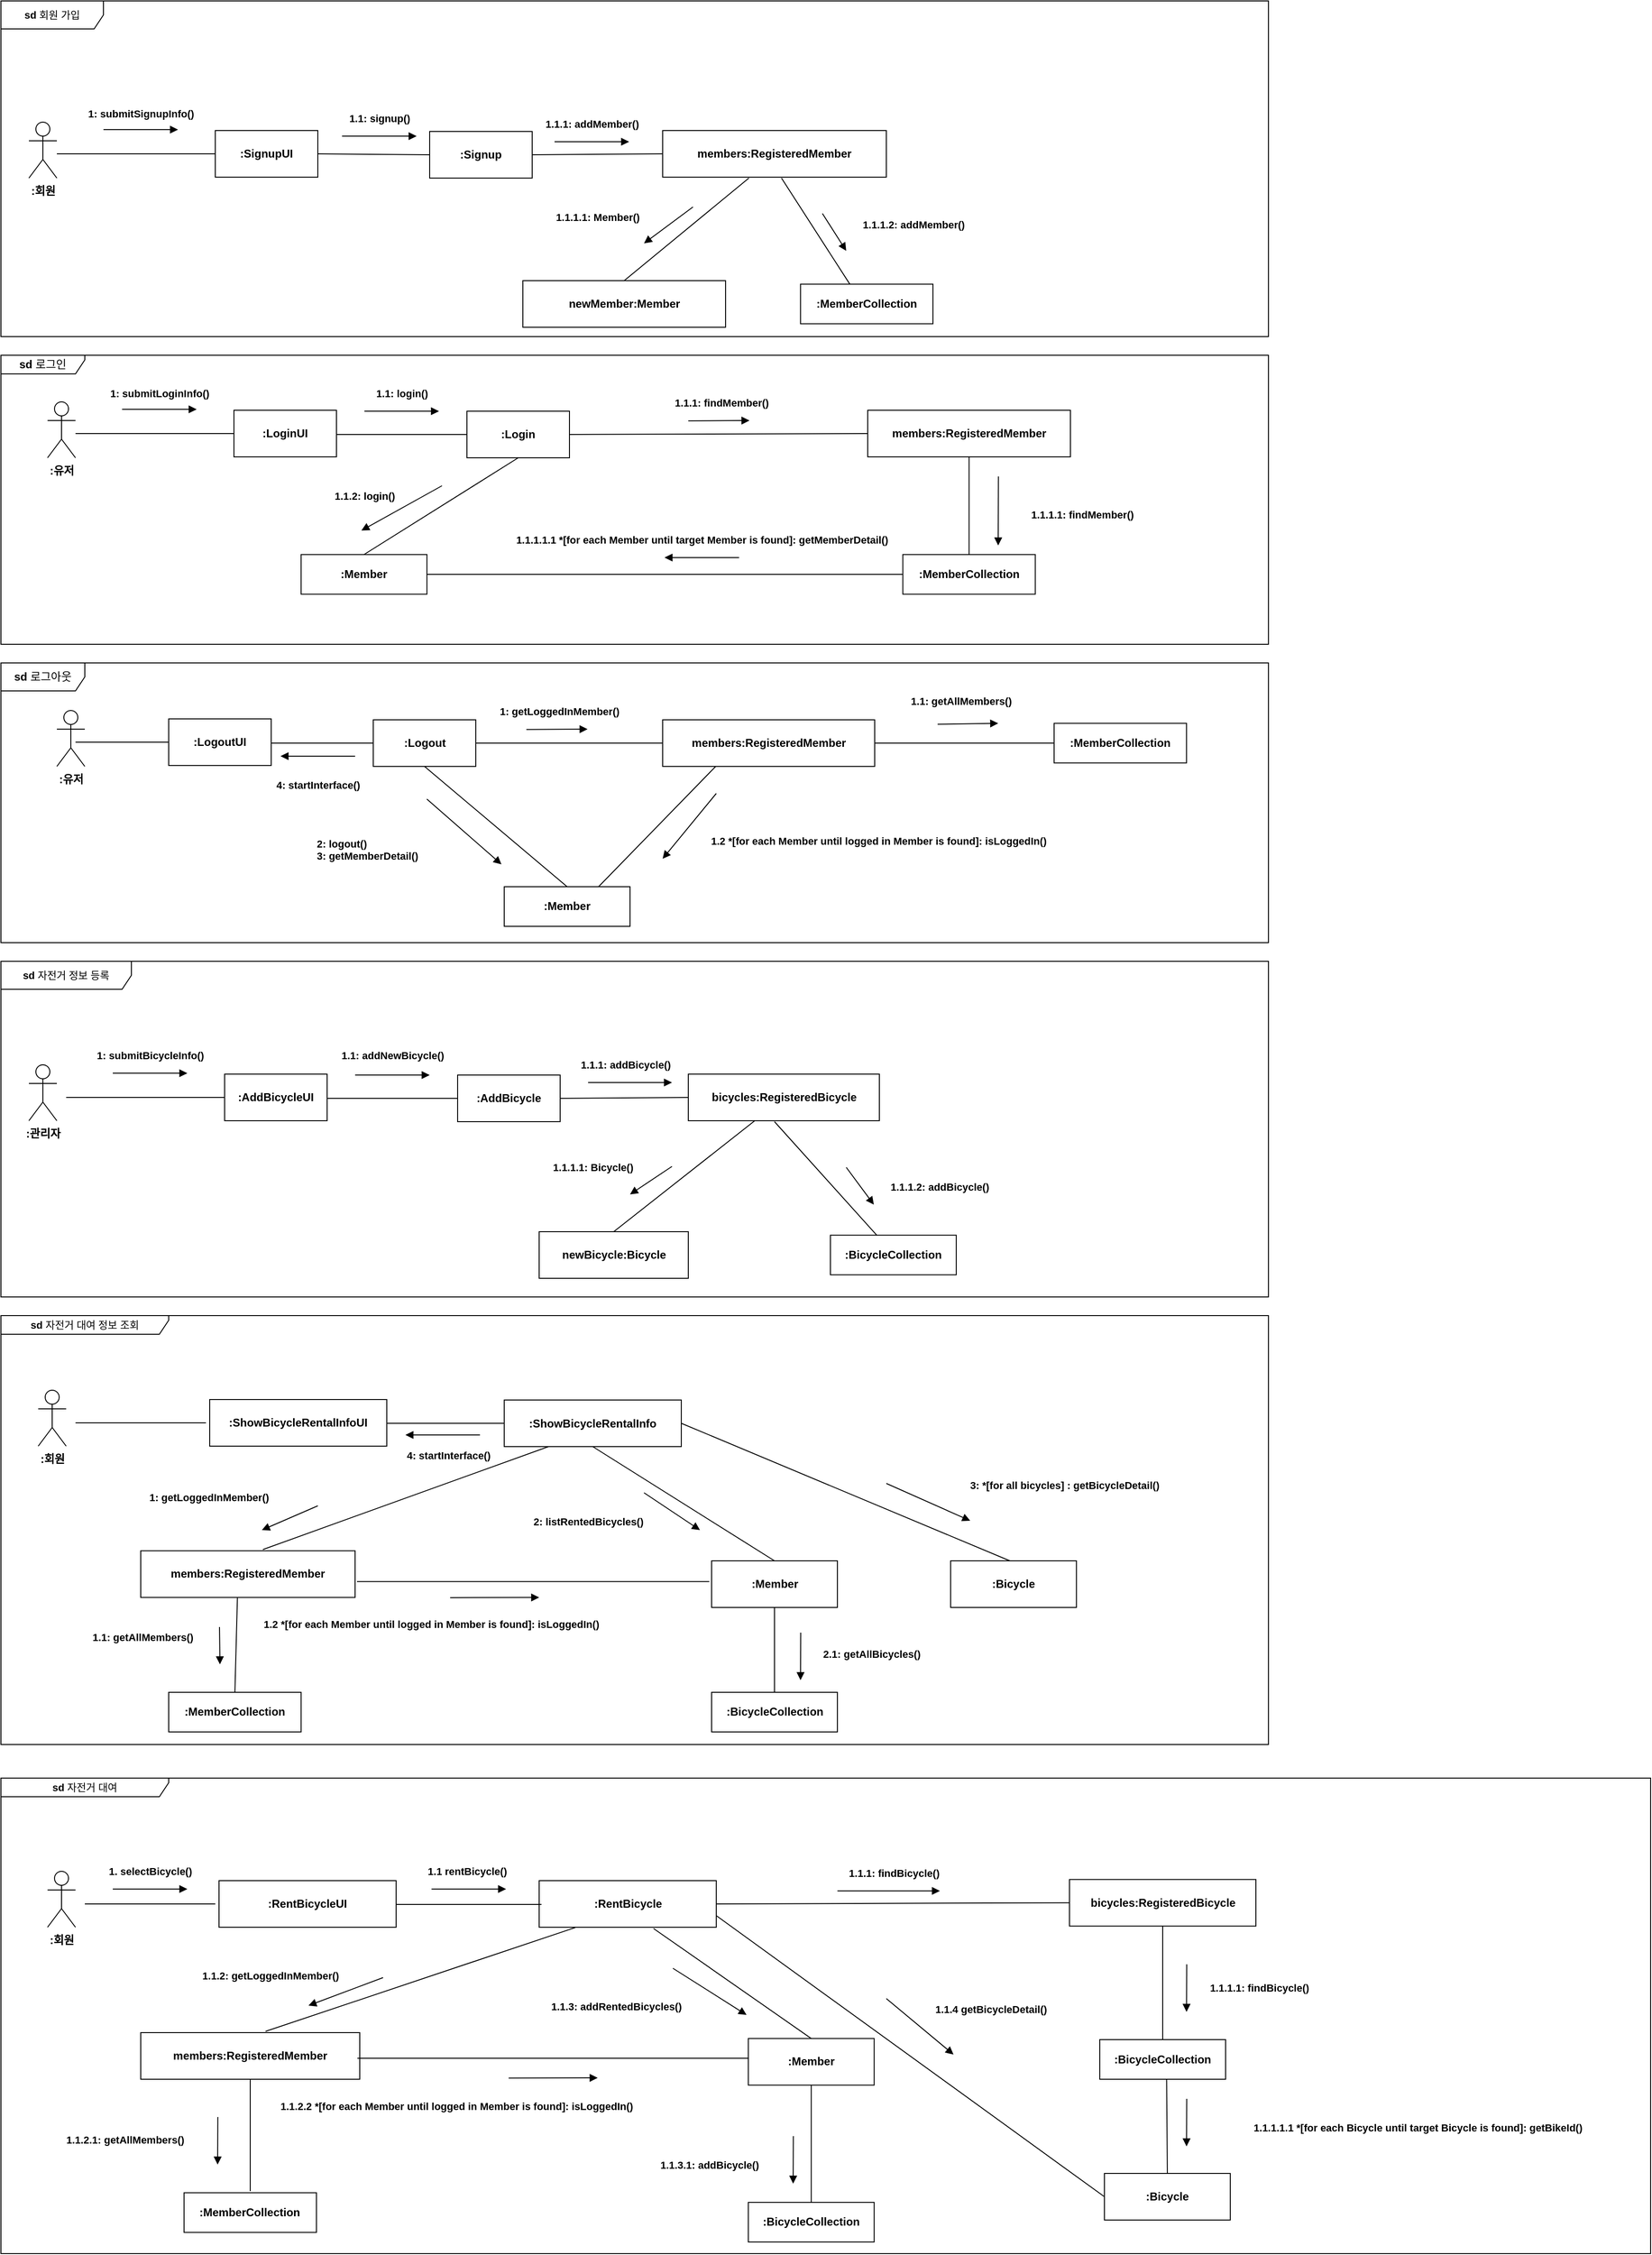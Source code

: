 <mxfile version="27.0.8">
  <diagram name="페이지-1" id="acbt0nLhAi-fUhKICGcB">
    <mxGraphModel dx="1685" dy="775" grid="1" gridSize="10" guides="1" tooltips="1" connect="1" arrows="1" fold="1" page="1" pageScale="1" pageWidth="827" pageHeight="1169" math="0" shadow="0">
      <root>
        <mxCell id="0" />
        <mxCell id="1" parent="0" />
        <mxCell id="moP1IjQAJDg3BQziUJU6-2" value="&lt;font style=&quot;font-size: 11px;&quot;&gt;&lt;b&gt;sd &lt;/b&gt;&lt;font style=&quot;&quot;&gt;회원 가입&lt;/font&gt;&lt;/font&gt;" style="shape=umlFrame;whiteSpace=wrap;html=1;pointerEvents=0;width=110;height=30;" parent="1" vertex="1">
          <mxGeometry x="10" y="30" width="1360" height="360" as="geometry" />
        </mxCell>
        <mxCell id="moP1IjQAJDg3BQziUJU6-4" value="&lt;b&gt;:Signup&lt;/b&gt;" style="html=1;whiteSpace=wrap;" parent="1" vertex="1">
          <mxGeometry x="470" y="170" width="110" height="50" as="geometry" />
        </mxCell>
        <mxCell id="moP1IjQAJDg3BQziUJU6-5" value="&lt;b&gt;:SignupUI&lt;/b&gt;" style="html=1;whiteSpace=wrap;" parent="1" vertex="1">
          <mxGeometry x="240" y="169" width="110" height="50" as="geometry" />
        </mxCell>
        <mxCell id="moP1IjQAJDg3BQziUJU6-6" value="&lt;b&gt;:회원&lt;/b&gt;" style="shape=umlActor;verticalLabelPosition=bottom;verticalAlign=top;html=1;" parent="1" vertex="1">
          <mxGeometry x="40" y="160" width="30" height="60" as="geometry" />
        </mxCell>
        <mxCell id="moP1IjQAJDg3BQziUJU6-9" value="" style="line;strokeWidth=1;fillColor=none;align=left;verticalAlign=middle;spacingTop=-1;spacingLeft=3;spacingRight=3;rotatable=0;labelPosition=right;points=[];portConstraint=eastwest;strokeColor=inherit;" parent="1" vertex="1">
          <mxGeometry x="70" y="190" width="170" height="8" as="geometry" />
        </mxCell>
        <mxCell id="moP1IjQAJDg3BQziUJU6-14" value="&lt;b&gt;1: submitSignupInfo()&lt;/b&gt;" style="html=1;verticalAlign=bottom;endArrow=block;curved=0;rounded=0;" parent="1" edge="1">
          <mxGeometry y="8" width="80" relative="1" as="geometry">
            <mxPoint x="120" y="168" as="sourcePoint" />
            <mxPoint x="200" y="168" as="targetPoint" />
            <mxPoint as="offset" />
          </mxGeometry>
        </mxCell>
        <mxCell id="moP1IjQAJDg3BQziUJU6-16" value="&lt;b&gt;1.1: signup()&lt;/b&gt;" style="html=1;verticalAlign=bottom;endArrow=block;curved=0;rounded=0;" parent="1" edge="1">
          <mxGeometry y="10" width="80" relative="1" as="geometry">
            <mxPoint x="376" y="175" as="sourcePoint" />
            <mxPoint x="456" y="175" as="targetPoint" />
            <mxPoint as="offset" />
          </mxGeometry>
        </mxCell>
        <mxCell id="moP1IjQAJDg3BQziUJU6-27" value="" style="endArrow=none;html=1;rounded=0;exitX=0;exitY=0.5;exitDx=0;exitDy=0;entryX=1;entryY=0.5;entryDx=0;entryDy=0;" parent="1" source="kKvPtTwiiA1jm8snr2tL-1" target="moP1IjQAJDg3BQziUJU6-4" edge="1">
          <mxGeometry width="50" height="50" relative="1" as="geometry">
            <mxPoint x="544.5" y="309" as="sourcePoint" />
            <mxPoint x="544.5" y="219" as="targetPoint" />
          </mxGeometry>
        </mxCell>
        <mxCell id="nvlYyYwGG8XTySucCO5U-1" value="&lt;b&gt;sd&lt;/b&gt; 로그인" style="shape=umlFrame;whiteSpace=wrap;html=1;pointerEvents=0;width=90;height=20;" parent="1" vertex="1">
          <mxGeometry x="10" y="410" width="1360" height="310" as="geometry" />
        </mxCell>
        <mxCell id="nvlYyYwGG8XTySucCO5U-2" value="&lt;b&gt;:Login&lt;/b&gt;" style="html=1;whiteSpace=wrap;" parent="1" vertex="1">
          <mxGeometry x="510" y="470" width="110" height="50" as="geometry" />
        </mxCell>
        <mxCell id="nvlYyYwGG8XTySucCO5U-3" value="&lt;b&gt;:LoginUI&lt;/b&gt;" style="html=1;whiteSpace=wrap;" parent="1" vertex="1">
          <mxGeometry x="260" y="469" width="110" height="50" as="geometry" />
        </mxCell>
        <mxCell id="nvlYyYwGG8XTySucCO5U-4" value="&lt;b&gt;:유저&lt;/b&gt;" style="shape=umlActor;verticalLabelPosition=bottom;verticalAlign=top;html=1;" parent="1" vertex="1">
          <mxGeometry x="60" y="460" width="30" height="60" as="geometry" />
        </mxCell>
        <mxCell id="nvlYyYwGG8XTySucCO5U-5" value="" style="line;strokeWidth=1;fillColor=none;align=left;verticalAlign=middle;spacingTop=-1;spacingLeft=3;spacingRight=3;rotatable=0;labelPosition=right;points=[];portConstraint=eastwest;strokeColor=inherit;" parent="1" vertex="1">
          <mxGeometry x="90" y="490" width="170" height="8" as="geometry" />
        </mxCell>
        <mxCell id="nvlYyYwGG8XTySucCO5U-6" value="" style="line;strokeWidth=1;fillColor=none;align=left;verticalAlign=middle;spacingTop=-1;spacingLeft=3;spacingRight=3;rotatable=0;labelPosition=right;points=[];portConstraint=eastwest;strokeColor=inherit;" parent="1" vertex="1">
          <mxGeometry x="370" y="491" width="140" height="8" as="geometry" />
        </mxCell>
        <mxCell id="nvlYyYwGG8XTySucCO5U-8" value="&lt;b&gt;1: submitLoginInfo()&lt;/b&gt;" style="html=1;verticalAlign=bottom;endArrow=block;curved=0;rounded=0;" parent="1" edge="1">
          <mxGeometry y="8" width="80" relative="1" as="geometry">
            <mxPoint x="140" y="468" as="sourcePoint" />
            <mxPoint x="220" y="468" as="targetPoint" />
            <mxPoint as="offset" />
          </mxGeometry>
        </mxCell>
        <mxCell id="nvlYyYwGG8XTySucCO5U-9" value="&lt;b&gt;1.1: login()&lt;/b&gt;" style="html=1;verticalAlign=bottom;endArrow=block;curved=0;rounded=0;" parent="1" edge="1">
          <mxGeometry y="10" width="80" relative="1" as="geometry">
            <mxPoint x="400" y="470" as="sourcePoint" />
            <mxPoint x="480" y="470" as="targetPoint" />
            <mxPoint as="offset" />
          </mxGeometry>
        </mxCell>
        <mxCell id="nvlYyYwGG8XTySucCO5U-17" value="&lt;b&gt;:Logout&lt;/b&gt;" style="html=1;whiteSpace=wrap;" parent="1" vertex="1">
          <mxGeometry x="409.5" y="801" width="110" height="50" as="geometry" />
        </mxCell>
        <mxCell id="nvlYyYwGG8XTySucCO5U-18" value="&lt;b&gt;:LogoutUI&lt;/b&gt;" style="html=1;whiteSpace=wrap;" parent="1" vertex="1">
          <mxGeometry x="190" y="800" width="110" height="50" as="geometry" />
        </mxCell>
        <mxCell id="nvlYyYwGG8XTySucCO5U-19" value="&lt;b&gt;:유저&lt;/b&gt;" style="shape=umlActor;verticalLabelPosition=bottom;verticalAlign=top;html=1;" parent="1" vertex="1">
          <mxGeometry x="70" y="791" width="30" height="60" as="geometry" />
        </mxCell>
        <mxCell id="nvlYyYwGG8XTySucCO5U-20" value="" style="line;strokeWidth=1;fillColor=none;align=left;verticalAlign=middle;spacingTop=-1;spacingLeft=3;spacingRight=3;rotatable=0;labelPosition=right;points=[];portConstraint=eastwest;strokeColor=inherit;" parent="1" vertex="1">
          <mxGeometry x="90" y="821" width="100" height="8" as="geometry" />
        </mxCell>
        <mxCell id="nvlYyYwGG8XTySucCO5U-21" value="" style="line;strokeWidth=1;fillColor=none;align=left;verticalAlign=middle;spacingTop=-1;spacingLeft=3;spacingRight=3;rotatable=0;labelPosition=right;points=[];portConstraint=eastwest;strokeColor=inherit;" parent="1" vertex="1">
          <mxGeometry x="300" y="822" width="110" height="8" as="geometry" />
        </mxCell>
        <mxCell id="nvlYyYwGG8XTySucCO5U-25" value="&lt;b&gt;sd &lt;/b&gt;로그아웃" style="shape=umlFrame;whiteSpace=wrap;html=1;pointerEvents=0;width=90;height=30;" parent="1" vertex="1">
          <mxGeometry x="10" y="740" width="1360" height="300" as="geometry" />
        </mxCell>
        <mxCell id="nvlYyYwGG8XTySucCO5U-26" value="&lt;font style=&quot;font-size: 11px;&quot;&gt;&lt;b&gt;sd &lt;/b&gt;&lt;font style=&quot;&quot;&gt;자전거 정보 등록&lt;/font&gt;&lt;/font&gt;" style="shape=umlFrame;whiteSpace=wrap;html=1;pointerEvents=0;width=140;height=30;" parent="1" vertex="1">
          <mxGeometry x="10" y="1060" width="1360" height="360" as="geometry" />
        </mxCell>
        <mxCell id="nvlYyYwGG8XTySucCO5U-27" value="&lt;b&gt;:AddBicycle&lt;/b&gt;" style="html=1;whiteSpace=wrap;" parent="1" vertex="1">
          <mxGeometry x="500" y="1182" width="110" height="50" as="geometry" />
        </mxCell>
        <mxCell id="nvlYyYwGG8XTySucCO5U-28" value="&lt;b&gt;:AddBicycleUI&lt;/b&gt;" style="html=1;whiteSpace=wrap;" parent="1" vertex="1">
          <mxGeometry x="250" y="1181" width="110" height="50" as="geometry" />
        </mxCell>
        <mxCell id="nvlYyYwGG8XTySucCO5U-29" value="" style="line;strokeWidth=1;fillColor=none;align=left;verticalAlign=middle;spacingTop=-1;spacingLeft=3;spacingRight=3;rotatable=0;labelPosition=right;points=[];portConstraint=eastwest;strokeColor=inherit;" parent="1" vertex="1">
          <mxGeometry x="80" y="1202" width="170" height="8" as="geometry" />
        </mxCell>
        <mxCell id="nvlYyYwGG8XTySucCO5U-30" value="" style="line;strokeWidth=1;fillColor=none;align=left;verticalAlign=middle;spacingTop=-1;spacingLeft=3;spacingRight=3;rotatable=0;labelPosition=right;points=[];portConstraint=eastwest;strokeColor=inherit;" parent="1" vertex="1">
          <mxGeometry x="360" y="1203" width="140" height="8" as="geometry" />
        </mxCell>
        <mxCell id="nvlYyYwGG8XTySucCO5U-32" value="&lt;b&gt;1: submitBicycleInfo()&lt;/b&gt;" style="html=1;verticalAlign=bottom;endArrow=block;curved=0;rounded=0;" parent="1" edge="1">
          <mxGeometry y="10" width="80" relative="1" as="geometry">
            <mxPoint x="130" y="1180" as="sourcePoint" />
            <mxPoint x="210" y="1180" as="targetPoint" />
            <mxPoint as="offset" />
          </mxGeometry>
        </mxCell>
        <mxCell id="nvlYyYwGG8XTySucCO5U-33" value="&lt;b&gt;1.1: addNewBicycle()&lt;/b&gt;" style="html=1;verticalAlign=bottom;endArrow=block;curved=0;rounded=0;" parent="1" edge="1">
          <mxGeometry y="12" width="80" relative="1" as="geometry">
            <mxPoint x="390" y="1182" as="sourcePoint" />
            <mxPoint x="470" y="1182" as="targetPoint" />
            <mxPoint as="offset" />
          </mxGeometry>
        </mxCell>
        <mxCell id="nvlYyYwGG8XTySucCO5U-34" value="" style="endArrow=none;html=1;rounded=0;exitX=0.5;exitY=0;exitDx=0;exitDy=0;entryX=0.354;entryY=0.98;entryDx=0;entryDy=0;entryPerimeter=0;" parent="1" source="nvlYyYwGG8XTySucCO5U-37" target="kKvPtTwiiA1jm8snr2tL-13" edge="1">
          <mxGeometry width="50" height="50" relative="1" as="geometry">
            <mxPoint x="530.0" y="1481.8" as="sourcePoint" />
            <mxPoint x="480" y="1375" as="targetPoint" />
          </mxGeometry>
        </mxCell>
        <mxCell id="nvlYyYwGG8XTySucCO5U-35" value="&lt;b&gt;1.1.1.1: Bicycle()&lt;/b&gt;" style="html=1;verticalAlign=bottom;endArrow=block;curved=0;rounded=0;" parent="1" edge="1">
          <mxGeometry x="1" y="-45" width="80" relative="1" as="geometry">
            <mxPoint x="730" y="1280" as="sourcePoint" />
            <mxPoint x="685" y="1310" as="targetPoint" />
            <mxPoint x="-15" y="17" as="offset" />
          </mxGeometry>
        </mxCell>
        <mxCell id="nvlYyYwGG8XTySucCO5U-36" value="&lt;b&gt;:관리자&lt;/b&gt;" style="shape=umlActor;verticalLabelPosition=bottom;verticalAlign=top;html=1;" parent="1" vertex="1">
          <mxGeometry x="40" y="1171" width="30" height="60" as="geometry" />
        </mxCell>
        <mxCell id="nvlYyYwGG8XTySucCO5U-37" value="&lt;b&gt;newBicycle:Bicycle&lt;/b&gt;" style="html=1;whiteSpace=wrap;" parent="1" vertex="1">
          <mxGeometry x="587.5" y="1350" width="160" height="50" as="geometry" />
        </mxCell>
        <mxCell id="nvlYyYwGG8XTySucCO5U-38" value="&lt;font style=&quot;font-size: 11px;&quot;&gt;&lt;b&gt;sd &lt;/b&gt;&lt;font style=&quot;&quot;&gt;자전거 대여 정보 조회&lt;/font&gt;&lt;/font&gt;" style="shape=umlFrame;whiteSpace=wrap;html=1;pointerEvents=0;width=180;height=20;" parent="1" vertex="1">
          <mxGeometry x="10" y="1440" width="1360" height="460" as="geometry" />
        </mxCell>
        <mxCell id="nvlYyYwGG8XTySucCO5U-39" value="&lt;b&gt;:ShowBicycleRentalInfo&lt;/b&gt;" style="html=1;whiteSpace=wrap;" parent="1" vertex="1">
          <mxGeometry x="550" y="1530.5" width="190" height="50" as="geometry" />
        </mxCell>
        <mxCell id="nvlYyYwGG8XTySucCO5U-40" value="&lt;b&gt;:ShowBicycleRentalInfoUI&lt;/b&gt;" style="html=1;whiteSpace=wrap;" parent="1" vertex="1">
          <mxGeometry x="234" y="1530" width="190" height="50" as="geometry" />
        </mxCell>
        <mxCell id="nvlYyYwGG8XTySucCO5U-41" value="" style="line;strokeWidth=1;fillColor=none;align=left;verticalAlign=middle;spacingTop=-1;spacingLeft=3;spacingRight=3;rotatable=0;labelPosition=right;points=[];portConstraint=eastwest;strokeColor=inherit;" parent="1" vertex="1">
          <mxGeometry x="90" y="1551" width="140" height="8" as="geometry" />
        </mxCell>
        <mxCell id="nvlYyYwGG8XTySucCO5U-42" value="" style="line;strokeWidth=1;fillColor=none;align=left;verticalAlign=middle;spacingTop=-1;spacingLeft=3;spacingRight=3;rotatable=0;labelPosition=right;points=[];portConstraint=eastwest;strokeColor=inherit;" parent="1" vertex="1">
          <mxGeometry x="424" y="1551.5" width="126" height="8" as="geometry" />
        </mxCell>
        <mxCell id="nvlYyYwGG8XTySucCO5U-43" value="&lt;b&gt;4: startInterface()&lt;/b&gt;" style="html=1;verticalAlign=bottom;endArrow=block;curved=0;rounded=0;" parent="1" edge="1">
          <mxGeometry x="-0.15" y="31" width="80" relative="1" as="geometry">
            <mxPoint x="524" y="1568" as="sourcePoint" />
            <mxPoint x="444" y="1568" as="targetPoint" />
            <mxPoint as="offset" />
          </mxGeometry>
        </mxCell>
        <mxCell id="nvlYyYwGG8XTySucCO5U-46" value="" style="endArrow=none;html=1;rounded=0;exitX=0.5;exitY=0;exitDx=0;exitDy=0;entryX=1;entryY=0.5;entryDx=0;entryDy=0;" parent="1" target="nvlYyYwGG8XTySucCO5U-39" edge="1">
          <mxGeometry width="50" height="50" relative="1" as="geometry">
            <mxPoint x="1096.12" y="1704.5" as="sourcePoint" />
            <mxPoint x="861.44" y="1580" as="targetPoint" />
          </mxGeometry>
        </mxCell>
        <mxCell id="nvlYyYwGG8XTySucCO5U-47" value="&lt;b&gt;3: *[for all bicycles] : getBicycleDetail()&lt;/b&gt;" style="html=1;verticalAlign=bottom;endArrow=block;curved=0;rounded=0;" parent="1" edge="1">
          <mxGeometry x="1" y="113" width="80" relative="1" as="geometry">
            <mxPoint x="960" y="1620" as="sourcePoint" />
            <mxPoint x="1050" y="1660" as="targetPoint" />
            <mxPoint x="55" y="74" as="offset" />
          </mxGeometry>
        </mxCell>
        <mxCell id="nvlYyYwGG8XTySucCO5U-48" value="&lt;b&gt;:회원&lt;/b&gt;" style="shape=umlActor;verticalLabelPosition=bottom;verticalAlign=top;html=1;" parent="1" vertex="1">
          <mxGeometry x="50" y="1520" width="30" height="60" as="geometry" />
        </mxCell>
        <mxCell id="nvlYyYwGG8XTySucCO5U-49" value="&lt;b&gt;:Bicycle&lt;/b&gt;" style="html=1;whiteSpace=wrap;" parent="1" vertex="1">
          <mxGeometry x="1028.96" y="1703" width="135" height="50" as="geometry" />
        </mxCell>
        <mxCell id="4MyRHnNNQHZquPPOq6WB-30" value="&lt;font style=&quot;font-size: 11px;&quot;&gt;&lt;b&gt;sd &lt;/b&gt;&lt;font style=&quot;&quot;&gt;자전거 대여&lt;/font&gt;&lt;/font&gt;" style="shape=umlFrame;whiteSpace=wrap;html=1;pointerEvents=0;width=180;height=20;" parent="1" vertex="1">
          <mxGeometry x="10" y="1936" width="1770" height="510" as="geometry" />
        </mxCell>
        <mxCell id="4MyRHnNNQHZquPPOq6WB-31" value="&lt;b&gt;:RentBicycle&lt;/b&gt;" style="html=1;whiteSpace=wrap;" parent="1" vertex="1">
          <mxGeometry x="587.5" y="2046" width="190" height="50" as="geometry" />
        </mxCell>
        <mxCell id="4MyRHnNNQHZquPPOq6WB-32" value="&lt;b&gt;:RentBicycleUI&lt;/b&gt;" style="html=1;whiteSpace=wrap;" parent="1" vertex="1">
          <mxGeometry x="244" y="2046" width="190" height="50" as="geometry" />
        </mxCell>
        <mxCell id="4MyRHnNNQHZquPPOq6WB-33" value="" style="line;strokeWidth=1;fillColor=none;align=left;verticalAlign=middle;spacingTop=-1;spacingLeft=3;spacingRight=3;rotatable=0;labelPosition=right;points=[];portConstraint=eastwest;strokeColor=inherit;" parent="1" vertex="1">
          <mxGeometry x="100" y="2067" width="140" height="8" as="geometry" />
        </mxCell>
        <mxCell id="4MyRHnNNQHZquPPOq6WB-34" value="" style="line;strokeWidth=1;fillColor=none;align=left;verticalAlign=middle;spacingTop=-1;spacingLeft=3;spacingRight=3;rotatable=0;labelPosition=right;points=[];portConstraint=eastwest;strokeColor=inherit;" parent="1" vertex="1">
          <mxGeometry x="434" y="2067.5" width="156" height="8" as="geometry" />
        </mxCell>
        <mxCell id="4MyRHnNNQHZquPPOq6WB-36" value="" style="endArrow=none;html=1;rounded=0;exitX=0.5;exitY=0;exitDx=0;exitDy=0;entryX=0.646;entryY=1.027;entryDx=0;entryDy=0;entryPerimeter=0;" parent="1" source="4MyRHnNNQHZquPPOq6WB-39" target="4MyRHnNNQHZquPPOq6WB-31" edge="1">
          <mxGeometry width="50" height="50" relative="1" as="geometry">
            <mxPoint x="744.07" y="2219.3" as="sourcePoint" />
            <mxPoint x="490" y="2096" as="targetPoint" />
          </mxGeometry>
        </mxCell>
        <mxCell id="4MyRHnNNQHZquPPOq6WB-38" value="&lt;b&gt;:회원&lt;/b&gt;" style="shape=umlActor;verticalLabelPosition=bottom;verticalAlign=top;html=1;" parent="1" vertex="1">
          <mxGeometry x="60" y="2036" width="30" height="60" as="geometry" />
        </mxCell>
        <mxCell id="4MyRHnNNQHZquPPOq6WB-39" value="&lt;b&gt;:Member&lt;/b&gt;" style="html=1;whiteSpace=wrap;" parent="1" vertex="1">
          <mxGeometry x="811.91" y="2215.3" width="135" height="50" as="geometry" />
        </mxCell>
        <mxCell id="4MyRHnNNQHZquPPOq6WB-41" value="&lt;b&gt;1. selectBicycle()&lt;/b&gt;" style="html=1;verticalAlign=bottom;endArrow=block;curved=0;rounded=0;" parent="1" edge="1">
          <mxGeometry y="10" width="80" relative="1" as="geometry">
            <mxPoint x="130" y="2055" as="sourcePoint" />
            <mxPoint x="210" y="2055" as="targetPoint" />
            <mxPoint as="offset" />
          </mxGeometry>
        </mxCell>
        <mxCell id="4MyRHnNNQHZquPPOq6WB-42" value="&lt;b&gt;1.1 rentBicycle()&lt;/b&gt;" style="html=1;verticalAlign=bottom;endArrow=block;curved=0;rounded=0;" parent="1" edge="1">
          <mxGeometry x="-0.05" y="10" width="80" relative="1" as="geometry">
            <mxPoint x="472" y="2055" as="sourcePoint" />
            <mxPoint x="552" y="2055" as="targetPoint" />
            <mxPoint as="offset" />
          </mxGeometry>
        </mxCell>
        <mxCell id="4MyRHnNNQHZquPPOq6WB-43" value="&lt;b&gt;1.1.3: addRentedBicycles()&lt;/b&gt;" style="html=1;verticalAlign=bottom;endArrow=block;curved=0;rounded=0;" parent="1" edge="1">
          <mxGeometry x="-1" y="-79" width="80" relative="1" as="geometry">
            <mxPoint x="731" y="2140" as="sourcePoint" />
            <mxPoint x="810" y="2190" as="targetPoint" />
            <mxPoint x="-19" y="-17" as="offset" />
          </mxGeometry>
        </mxCell>
        <mxCell id="KVHF5Dy5_9hEab3SbXI--2" value="&lt;b&gt;:Member&lt;/b&gt;" style="html=1;whiteSpace=wrap;" parent="1" vertex="1">
          <mxGeometry x="772.5" y="1703" width="135" height="50" as="geometry" />
        </mxCell>
        <mxCell id="KVHF5Dy5_9hEab3SbXI--3" value="" style="endArrow=none;html=1;rounded=0;exitX=0.5;exitY=0;exitDx=0;exitDy=0;entryX=0.5;entryY=1;entryDx=0;entryDy=0;" parent="1" source="KVHF5Dy5_9hEab3SbXI--2" target="nvlYyYwGG8XTySucCO5U-39" edge="1">
          <mxGeometry width="50" height="50" relative="1" as="geometry">
            <mxPoint x="890" y="1703" as="sourcePoint" />
            <mxPoint x="890" y="1604" as="targetPoint" />
          </mxGeometry>
        </mxCell>
        <mxCell id="KVHF5Dy5_9hEab3SbXI--4" value="&lt;b&gt;2: listRentedBicycles()&lt;/b&gt;" style="html=1;verticalAlign=bottom;endArrow=block;curved=0;rounded=0;" parent="1" edge="1">
          <mxGeometry x="-1" y="-72" width="80" relative="1" as="geometry">
            <mxPoint x="700" y="1630" as="sourcePoint" />
            <mxPoint x="760" y="1670" as="targetPoint" />
            <mxPoint x="-20" y="-20" as="offset" />
          </mxGeometry>
        </mxCell>
        <mxCell id="KVHF5Dy5_9hEab3SbXI--6" value="&lt;b&gt;members:RegisteredMember&lt;/b&gt;" style="html=1;whiteSpace=wrap;" parent="1" vertex="1">
          <mxGeometry x="160.0" y="2209" width="235" height="50" as="geometry" />
        </mxCell>
        <mxCell id="KVHF5Dy5_9hEab3SbXI--7" value="" style="endArrow=none;html=1;rounded=0;exitX=0.57;exitY=-0.027;exitDx=0;exitDy=0;exitPerimeter=0;entryX=0.204;entryY=1.006;entryDx=0;entryDy=0;entryPerimeter=0;" parent="1" source="KVHF5Dy5_9hEab3SbXI--6" target="4MyRHnNNQHZquPPOq6WB-31" edge="1">
          <mxGeometry width="50" height="50" relative="1" as="geometry">
            <mxPoint x="507.5" y="2209" as="sourcePoint" />
            <mxPoint x="378.28" y="2109.85" as="targetPoint" />
          </mxGeometry>
        </mxCell>
        <mxCell id="KVHF5Dy5_9hEab3SbXI--8" value="&lt;b&gt;1.1.2: getLoggedInMember()&lt;/b&gt;" style="html=1;verticalAlign=bottom;endArrow=block;curved=0;rounded=0;" parent="1" edge="1">
          <mxGeometry x="1" y="-48" width="80" relative="1" as="geometry">
            <mxPoint x="420" y="2150" as="sourcePoint" />
            <mxPoint x="340" y="2180" as="targetPoint" />
            <mxPoint x="-24" y="22" as="offset" />
          </mxGeometry>
        </mxCell>
        <mxCell id="CLofnSKexCBnrSgRC7de-2" value="&lt;b&gt;4: startInterface()&lt;/b&gt;" style="html=1;verticalAlign=bottom;endArrow=block;curved=0;rounded=0;" parent="1" edge="1">
          <mxGeometry y="40" width="80" relative="1" as="geometry">
            <mxPoint x="390" y="840" as="sourcePoint" />
            <mxPoint x="310" y="840" as="targetPoint" />
            <mxPoint as="offset" />
          </mxGeometry>
        </mxCell>
        <mxCell id="CLofnSKexCBnrSgRC7de-3" value="" style="endArrow=none;html=1;rounded=0;exitX=0.5;exitY=0;exitDx=0;exitDy=0;entryX=0.5;entryY=1;entryDx=0;entryDy=0;" parent="1" source="CLofnSKexCBnrSgRC7de-5" target="nvlYyYwGG8XTySucCO5U-2" edge="1">
          <mxGeometry width="50" height="50" relative="1" as="geometry">
            <mxPoint x="369.29" y="600" as="sourcePoint" />
            <mxPoint x="525" y="530" as="targetPoint" />
          </mxGeometry>
        </mxCell>
        <mxCell id="CLofnSKexCBnrSgRC7de-4" value="&lt;b&gt;1.1.2: login()&lt;/b&gt;" style="html=1;verticalAlign=bottom;endArrow=block;curved=0;rounded=0;" parent="1" edge="1">
          <mxGeometry x="0.668" y="-23" width="80" relative="1" as="geometry">
            <mxPoint x="483.21" y="550" as="sourcePoint" />
            <mxPoint x="396.79" y="598" as="targetPoint" />
            <mxPoint as="offset" />
          </mxGeometry>
        </mxCell>
        <mxCell id="CLofnSKexCBnrSgRC7de-5" value="&lt;b&gt;:Member&lt;/b&gt;" style="html=1;whiteSpace=wrap;" parent="1" vertex="1">
          <mxGeometry x="332.08" y="623.75" width="135" height="42.5" as="geometry" />
        </mxCell>
        <mxCell id="kKvPtTwiiA1jm8snr2tL-1" value="&lt;b&gt;members:RegisteredMember&lt;/b&gt;" style="html=1;whiteSpace=wrap;" parent="1" vertex="1">
          <mxGeometry x="720" y="169" width="240" height="50" as="geometry" />
        </mxCell>
        <mxCell id="kKvPtTwiiA1jm8snr2tL-6" value="" style="endArrow=none;html=1;rounded=0;exitX=0;exitY=0.5;exitDx=0;exitDy=0;entryX=1;entryY=0.5;entryDx=0;entryDy=0;" parent="1" source="kKvPtTwiiA1jm8snr2tL-7" target="nvlYyYwGG8XTySucCO5U-2" edge="1">
          <mxGeometry width="50" height="50" relative="1" as="geometry">
            <mxPoint x="552.5" y="610" as="sourcePoint" />
            <mxPoint x="552.5" y="520" as="targetPoint" />
          </mxGeometry>
        </mxCell>
        <mxCell id="kKvPtTwiiA1jm8snr2tL-7" value="&lt;b&gt;members:RegisteredMember&lt;/b&gt;" style="html=1;whiteSpace=wrap;" parent="1" vertex="1">
          <mxGeometry x="940" y="469" width="217.5" height="50" as="geometry" />
        </mxCell>
        <mxCell id="kKvPtTwiiA1jm8snr2tL-8" value="&lt;b&gt;1.1.1: findMember()&lt;/b&gt;" style="html=1;verticalAlign=bottom;endArrow=block;curved=0;rounded=0;" parent="1" edge="1">
          <mxGeometry x="0.088" y="10" width="80" relative="1" as="geometry">
            <mxPoint x="747.5" y="480.4" as="sourcePoint" />
            <mxPoint x="813.15" y="480" as="targetPoint" />
            <mxPoint as="offset" />
          </mxGeometry>
        </mxCell>
        <mxCell id="kKvPtTwiiA1jm8snr2tL-9" value="" style="endArrow=none;html=1;rounded=0;exitX=0;exitY=0.5;exitDx=0;exitDy=0;entryX=1;entryY=0.5;entryDx=0;entryDy=0;" parent="1" source="kKvPtTwiiA1jm8snr2tL-10" target="nvlYyYwGG8XTySucCO5U-17" edge="1">
          <mxGeometry width="50" height="50" relative="1" as="geometry">
            <mxPoint x="552.5" y="941" as="sourcePoint" />
            <mxPoint x="552.5" y="851" as="targetPoint" />
          </mxGeometry>
        </mxCell>
        <mxCell id="kKvPtTwiiA1jm8snr2tL-10" value="&lt;b&gt;members:RegisteredMember&lt;/b&gt;" style="html=1;whiteSpace=wrap;" parent="1" vertex="1">
          <mxGeometry x="720" y="801" width="227.5" height="50" as="geometry" />
        </mxCell>
        <mxCell id="kKvPtTwiiA1jm8snr2tL-12" value="" style="endArrow=none;html=1;rounded=0;exitX=0;exitY=0.5;exitDx=0;exitDy=0;entryX=1;entryY=0.5;entryDx=0;entryDy=0;" parent="1" source="kKvPtTwiiA1jm8snr2tL-13" target="nvlYyYwGG8XTySucCO5U-27" edge="1">
          <mxGeometry width="50" height="50" relative="1" as="geometry">
            <mxPoint x="490" y="1330" as="sourcePoint" />
            <mxPoint x="490" y="1240" as="targetPoint" />
          </mxGeometry>
        </mxCell>
        <mxCell id="kKvPtTwiiA1jm8snr2tL-13" value="&lt;b&gt;bicycles:RegisteredBicycle&lt;/b&gt;" style="html=1;whiteSpace=wrap;" parent="1" vertex="1">
          <mxGeometry x="747.5" y="1181" width="205" height="50" as="geometry" />
        </mxCell>
        <mxCell id="kKvPtTwiiA1jm8snr2tL-14" value="&lt;b&gt;1.1.1: addBicycle()&lt;/b&gt;" style="html=1;verticalAlign=bottom;endArrow=block;curved=0;rounded=0;" parent="1" edge="1">
          <mxGeometry x="-0.111" y="10" width="80" relative="1" as="geometry">
            <mxPoint x="640" y="1190" as="sourcePoint" />
            <mxPoint x="730" y="1190" as="targetPoint" />
            <mxPoint as="offset" />
          </mxGeometry>
        </mxCell>
        <mxCell id="kKvPtTwiiA1jm8snr2tL-15" value="&lt;b&gt;bicycles:RegisteredBicycle&lt;/b&gt;" style="html=1;whiteSpace=wrap;" parent="1" vertex="1">
          <mxGeometry x="1156.5" y="2044.75" width="200" height="50" as="geometry" />
        </mxCell>
        <mxCell id="kKvPtTwiiA1jm8snr2tL-16" value="" style="endArrow=none;html=1;rounded=0;exitX=0;exitY=0.5;exitDx=0;exitDy=0;entryX=1;entryY=0.5;entryDx=0;entryDy=0;" parent="1" source="kKvPtTwiiA1jm8snr2tL-15" target="4MyRHnNNQHZquPPOq6WB-31" edge="1">
          <mxGeometry width="50" height="50" relative="1" as="geometry">
            <mxPoint x="1500.75" y="2052.75" as="sourcePoint" />
            <mxPoint x="894" y="2071" as="targetPoint" />
          </mxGeometry>
        </mxCell>
        <mxCell id="kKvPtTwiiA1jm8snr2tL-17" value="&lt;b&gt;1.1.1: findBicycle()&lt;/b&gt;" style="html=1;verticalAlign=bottom;endArrow=block;curved=0;rounded=0;" parent="1" edge="1">
          <mxGeometry x="0.091" y="10" width="80" relative="1" as="geometry">
            <mxPoint x="907.5" y="2057" as="sourcePoint" />
            <mxPoint x="1017.5" y="2057" as="targetPoint" />
            <mxPoint as="offset" />
          </mxGeometry>
        </mxCell>
        <mxCell id="kKvPtTwiiA1jm8snr2tL-18" value="&lt;b&gt;members:RegisteredMember&lt;/b&gt;" style="html=1;whiteSpace=wrap;" parent="1" vertex="1">
          <mxGeometry x="160" y="1692.25" width="230" height="50" as="geometry" />
        </mxCell>
        <mxCell id="kKvPtTwiiA1jm8snr2tL-19" value="" style="endArrow=none;html=1;rounded=0;exitX=0.57;exitY=-0.027;exitDx=0;exitDy=0;exitPerimeter=0;entryX=0.25;entryY=1;entryDx=0;entryDy=0;" parent="1" source="kKvPtTwiiA1jm8snr2tL-18" target="nvlYyYwGG8XTySucCO5U-39" edge="1">
          <mxGeometry width="50" height="50" relative="1" as="geometry">
            <mxPoint x="600" y="1703.5" as="sourcePoint" />
            <mxPoint x="600" y="1604.5" as="targetPoint" />
          </mxGeometry>
        </mxCell>
        <mxCell id="kKvPtTwiiA1jm8snr2tL-20" value="&lt;b&gt;1: getLoggedInMember()&lt;/b&gt;" style="html=1;verticalAlign=bottom;endArrow=block;curved=0;rounded=0;" parent="1" edge="1">
          <mxGeometry x="1" y="-68" width="80" relative="1" as="geometry">
            <mxPoint x="350" y="1644" as="sourcePoint" />
            <mxPoint x="290" y="1670" as="targetPoint" />
            <mxPoint x="-30" y="36" as="offset" />
          </mxGeometry>
        </mxCell>
        <mxCell id="gBwXuVbzLufZy-i5T6mZ-4" value="&lt;b&gt;1.1.1: addMember()&lt;/b&gt;" style="html=1;verticalAlign=bottom;endArrow=block;curved=0;rounded=0;" parent="1" edge="1">
          <mxGeometry y="10" width="80" relative="1" as="geometry">
            <mxPoint x="604" y="181" as="sourcePoint" />
            <mxPoint x="684" y="181" as="targetPoint" />
            <mxPoint as="offset" />
          </mxGeometry>
        </mxCell>
        <mxCell id="gBwXuVbzLufZy-i5T6mZ-5" value="" style="endArrow=none;html=1;rounded=0;exitX=0;exitY=0.5;exitDx=0;exitDy=0;entryX=1;entryY=0.5;entryDx=0;entryDy=0;" parent="1" source="moP1IjQAJDg3BQziUJU6-4" target="moP1IjQAJDg3BQziUJU6-5" edge="1">
          <mxGeometry width="50" height="50" relative="1" as="geometry">
            <mxPoint x="470" y="193.5" as="sourcePoint" />
            <mxPoint x="350" y="194.5" as="targetPoint" />
          </mxGeometry>
        </mxCell>
        <mxCell id="gBwXuVbzLufZy-i5T6mZ-7" value="" style="endArrow=none;html=1;rounded=0;exitX=0.5;exitY=0;exitDx=0;exitDy=0;" parent="1" source="gBwXuVbzLufZy-i5T6mZ-8" edge="1">
          <mxGeometry width="50" height="50" relative="1" as="geometry">
            <mxPoint x="812.5" y="310" as="sourcePoint" />
            <mxPoint x="812.5" y="220" as="targetPoint" />
          </mxGeometry>
        </mxCell>
        <mxCell id="gBwXuVbzLufZy-i5T6mZ-8" value="&lt;b&gt;newMember:Member&lt;/b&gt;" style="html=1;whiteSpace=wrap;" parent="1" vertex="1">
          <mxGeometry x="570" y="330" width="217.5" height="50" as="geometry" />
        </mxCell>
        <mxCell id="gBwXuVbzLufZy-i5T6mZ-9" value="&lt;b&gt;1.1.1.1:&amp;nbsp;&lt;/b&gt;&lt;b&gt;Member()&lt;/b&gt;" style="html=1;verticalAlign=bottom;endArrow=block;curved=0;rounded=0;" parent="1" edge="1">
          <mxGeometry x="1" y="-54" width="80" relative="1" as="geometry">
            <mxPoint x="752.5" y="251" as="sourcePoint" />
            <mxPoint x="700" y="290" as="targetPoint" />
            <mxPoint x="-18" y="24" as="offset" />
          </mxGeometry>
        </mxCell>
        <mxCell id="gBwXuVbzLufZy-i5T6mZ-10" value="" style="endArrow=none;html=1;rounded=0;exitX=0.381;exitY=0.046;exitDx=0;exitDy=0;exitPerimeter=0;" parent="1" source="gBwXuVbzLufZy-i5T6mZ-12" edge="1">
          <mxGeometry width="50" height="50" relative="1" as="geometry">
            <mxPoint x="847.5" y="290" as="sourcePoint" />
            <mxPoint x="847.5" y="220" as="targetPoint" />
          </mxGeometry>
        </mxCell>
        <mxCell id="gBwXuVbzLufZy-i5T6mZ-11" value="&lt;b&gt;1.1.1.2: addMember()&lt;/b&gt;" style="html=1;verticalAlign=bottom;endArrow=block;curved=0;rounded=0;" parent="1" edge="1">
          <mxGeometry x="1" y="75" width="80" relative="1" as="geometry">
            <mxPoint x="891.42" y="258" as="sourcePoint" />
            <mxPoint x="916.92" y="298" as="targetPoint" />
            <mxPoint x="9" y="21" as="offset" />
          </mxGeometry>
        </mxCell>
        <mxCell id="gBwXuVbzLufZy-i5T6mZ-12" value="&lt;b&gt;:MemberCollection&lt;/b&gt;" style="html=1;whiteSpace=wrap;" parent="1" vertex="1">
          <mxGeometry x="867.92" y="333.75" width="142.08" height="42.5" as="geometry" />
        </mxCell>
        <mxCell id="gBwXuVbzLufZy-i5T6mZ-13" value="" style="endArrow=none;html=1;rounded=0;exitX=0.5;exitY=0;exitDx=0;exitDy=0;entryX=0.5;entryY=1;entryDx=0;entryDy=0;" parent="1" source="gBwXuVbzLufZy-i5T6mZ-15" target="kKvPtTwiiA1jm8snr2tL-7" edge="1">
          <mxGeometry width="50" height="50" relative="1" as="geometry">
            <mxPoint x="872.5" y="629" as="sourcePoint" />
            <mxPoint x="1006.5" y="519" as="targetPoint" />
          </mxGeometry>
        </mxCell>
        <mxCell id="gBwXuVbzLufZy-i5T6mZ-15" value="&lt;b&gt;:MemberCollection&lt;/b&gt;" style="html=1;whiteSpace=wrap;" parent="1" vertex="1">
          <mxGeometry x="977.71" y="623.75" width="142.08" height="42.5" as="geometry" />
        </mxCell>
        <mxCell id="gBwXuVbzLufZy-i5T6mZ-16" value="&lt;b&gt;1.1.1.1: find&lt;/b&gt;&lt;b&gt;Member()&lt;/b&gt;" style="html=1;verticalAlign=bottom;endArrow=block;curved=0;rounded=0;" parent="1" edge="1">
          <mxGeometry x="0.343" y="90" width="80" relative="1" as="geometry">
            <mxPoint x="1080.25" y="540" as="sourcePoint" />
            <mxPoint x="1080" y="614" as="targetPoint" />
            <mxPoint as="offset" />
          </mxGeometry>
        </mxCell>
        <mxCell id="gBwXuVbzLufZy-i5T6mZ-17" value="&lt;b&gt;1: getLoggedInMember()&lt;/b&gt;" style="html=1;verticalAlign=bottom;endArrow=block;curved=0;rounded=0;" parent="1" edge="1">
          <mxGeometry x="0.088" y="10" width="80" relative="1" as="geometry">
            <mxPoint x="573.77" y="811.4" as="sourcePoint" />
            <mxPoint x="639.42" y="811" as="targetPoint" />
            <mxPoint as="offset" />
          </mxGeometry>
        </mxCell>
        <mxCell id="gBwXuVbzLufZy-i5T6mZ-21" value="" style="endArrow=none;html=1;rounded=0;exitX=0;exitY=0.5;exitDx=0;exitDy=0;entryX=1;entryY=0.5;entryDx=0;entryDy=0;" parent="1" source="gBwXuVbzLufZy-i5T6mZ-22" target="kKvPtTwiiA1jm8snr2tL-10" edge="1">
          <mxGeometry width="50" height="50" relative="1" as="geometry">
            <mxPoint x="702.79" y="959" as="sourcePoint" />
            <mxPoint x="870" y="850" as="targetPoint" />
          </mxGeometry>
        </mxCell>
        <mxCell id="gBwXuVbzLufZy-i5T6mZ-22" value="&lt;b&gt;:MemberCollection&lt;/b&gt;" style="html=1;whiteSpace=wrap;" parent="1" vertex="1">
          <mxGeometry x="1140" y="804.75" width="142.08" height="42.5" as="geometry" />
        </mxCell>
        <mxCell id="gBwXuVbzLufZy-i5T6mZ-23" value="&lt;b&gt;1.1: getAll&lt;/b&gt;&lt;b&gt;Members()&lt;/b&gt;" style="html=1;verticalAlign=bottom;endArrow=block;curved=0;rounded=0;" parent="1" edge="1">
          <mxGeometry x="-0.224" y="15" width="80" relative="1" as="geometry">
            <mxPoint x="1015" y="805.75" as="sourcePoint" />
            <mxPoint x="1080" y="804.75" as="targetPoint" />
            <mxPoint as="offset" />
          </mxGeometry>
        </mxCell>
        <mxCell id="FN6uFi2FY-VIn-DNgAR3-1" value="" style="endArrow=none;html=1;rounded=0;exitX=0.381;exitY=0.046;exitDx=0;exitDy=0;exitPerimeter=0;" parent="1" source="FN6uFi2FY-VIn-DNgAR3-3" edge="1">
          <mxGeometry width="50" height="50" relative="1" as="geometry">
            <mxPoint x="840" y="1302" as="sourcePoint" />
            <mxPoint x="840" y="1232" as="targetPoint" />
          </mxGeometry>
        </mxCell>
        <mxCell id="FN6uFi2FY-VIn-DNgAR3-2" value="&lt;b&gt;1.1.1.2: addBicycle()&lt;/b&gt;" style="html=1;verticalAlign=bottom;endArrow=block;curved=0;rounded=0;" parent="1" edge="1">
          <mxGeometry x="1" y="71" width="80" relative="1" as="geometry">
            <mxPoint x="917.0" y="1281" as="sourcePoint" />
            <mxPoint x="946.58" y="1321" as="targetPoint" />
            <mxPoint x="13" y="32" as="offset" />
          </mxGeometry>
        </mxCell>
        <mxCell id="FN6uFi2FY-VIn-DNgAR3-3" value="&lt;b&gt;:BicycleCollection&lt;/b&gt;" style="html=1;whiteSpace=wrap;" parent="1" vertex="1">
          <mxGeometry x="900.0" y="1353.75" width="135" height="42.5" as="geometry" />
        </mxCell>
        <mxCell id="FN6uFi2FY-VIn-DNgAR3-4" value="&lt;b&gt;:MemberCollection&lt;/b&gt;" style="html=1;whiteSpace=wrap;" parent="1" vertex="1">
          <mxGeometry x="190" y="1844" width="142.08" height="42.5" as="geometry" />
        </mxCell>
        <mxCell id="FN6uFi2FY-VIn-DNgAR3-5" value="&lt;b&gt;1.1: getAllMembers()&lt;/b&gt;" style="html=1;verticalAlign=bottom;endArrow=block;curved=0;rounded=0;" parent="1" edge="1">
          <mxGeometry x="-0.052" y="-83" width="80" relative="1" as="geometry">
            <mxPoint x="244.5" y="1774" as="sourcePoint" />
            <mxPoint x="245" y="1814" as="targetPoint" />
            <mxPoint as="offset" />
          </mxGeometry>
        </mxCell>
        <mxCell id="FN6uFi2FY-VIn-DNgAR3-9" value="" style="endArrow=none;html=1;rounded=0;exitX=0.5;exitY=0;exitDx=0;exitDy=0;entryX=0.5;entryY=1;entryDx=0;entryDy=0;" parent="1" source="FN6uFi2FY-VIn-DNgAR3-11" target="kKvPtTwiiA1jm8snr2tL-15" edge="1">
          <mxGeometry width="50" height="50" relative="1" as="geometry">
            <mxPoint x="1361.215" y="2228.455" as="sourcePoint" />
            <mxPoint x="1249.78" y="2104.75" as="targetPoint" />
          </mxGeometry>
        </mxCell>
        <mxCell id="FN6uFi2FY-VIn-DNgAR3-10" value="&lt;b&gt;1.1.1.1: findBicycle()&lt;/b&gt;" style="html=1;verticalAlign=bottom;endArrow=block;curved=0;rounded=0;" parent="1" edge="1">
          <mxGeometry x="0.331" y="78" width="80" relative="1" as="geometry">
            <mxPoint x="1282.29" y="2135.75" as="sourcePoint" />
            <mxPoint x="1282.08" y="2186.75" as="targetPoint" />
            <mxPoint as="offset" />
          </mxGeometry>
        </mxCell>
        <mxCell id="FN6uFi2FY-VIn-DNgAR3-11" value="&lt;b&gt;:BicycleCollection&lt;/b&gt;" style="html=1;whiteSpace=wrap;" parent="1" vertex="1">
          <mxGeometry x="1189" y="2216.5" width="135" height="42.5" as="geometry" />
        </mxCell>
        <mxCell id="FN6uFi2FY-VIn-DNgAR3-12" value="&lt;b&gt;:MemberCollection&lt;/b&gt;" style="html=1;whiteSpace=wrap;" parent="1" vertex="1">
          <mxGeometry x="206.46" y="2380.75" width="142.08" height="42.5" as="geometry" />
        </mxCell>
        <mxCell id="FN6uFi2FY-VIn-DNgAR3-15" value="" style="endArrow=none;html=1;rounded=0;entryX=0.5;entryY=1;entryDx=0;entryDy=0;" parent="1" target="KVHF5Dy5_9hEab3SbXI--6" edge="1">
          <mxGeometry width="50" height="50" relative="1" as="geometry">
            <mxPoint x="277.5" y="2379" as="sourcePoint" />
            <mxPoint x="283.04" y="2269" as="targetPoint" />
          </mxGeometry>
        </mxCell>
        <mxCell id="FN6uFi2FY-VIn-DNgAR3-16" value="&lt;b&gt;1.1.2.1:&amp;nbsp;&lt;/b&gt;&lt;b&gt;getAllMembers()&lt;/b&gt;" style="html=1;verticalAlign=bottom;endArrow=block;curved=0;rounded=0;" parent="1" edge="1">
          <mxGeometry x="0.31" y="-100" width="80" relative="1" as="geometry">
            <mxPoint x="242.71" y="2299.5" as="sourcePoint" />
            <mxPoint x="242.5" y="2350.5" as="targetPoint" />
            <mxPoint as="offset" />
          </mxGeometry>
        </mxCell>
        <mxCell id="FN6uFi2FY-VIn-DNgAR3-17" value="" style="endArrow=none;html=1;rounded=0;exitX=0.5;exitY=0;exitDx=0;exitDy=0;entryX=0.5;entryY=1;entryDx=0;entryDy=0;" parent="1" source="FN6uFi2FY-VIn-DNgAR3-19" target="4MyRHnNNQHZquPPOq6WB-39" edge="1">
          <mxGeometry width="50" height="50" relative="1" as="geometry">
            <mxPoint x="984.125" y="2393.005" as="sourcePoint" />
            <mxPoint x="879.41" y="2259.3" as="targetPoint" />
          </mxGeometry>
        </mxCell>
        <mxCell id="FN6uFi2FY-VIn-DNgAR3-18" value="&lt;b&gt;1.1.3.1: addBicycle()&lt;/b&gt;" style="html=1;verticalAlign=bottom;endArrow=block;curved=0;rounded=0;" parent="1" edge="1">
          <mxGeometry x="0.583" y="-90" width="80" relative="1" as="geometry">
            <mxPoint x="860.21" y="2320" as="sourcePoint" />
            <mxPoint x="860.0" y="2371" as="targetPoint" />
            <mxPoint as="offset" />
          </mxGeometry>
        </mxCell>
        <mxCell id="FN6uFi2FY-VIn-DNgAR3-19" value="&lt;b&gt;:BicycleCollection&lt;/b&gt;" style="html=1;whiteSpace=wrap;" parent="1" vertex="1">
          <mxGeometry x="811.91" y="2391.05" width="135" height="42.5" as="geometry" />
        </mxCell>
        <mxCell id="FN6uFi2FY-VIn-DNgAR3-20" value="" style="endArrow=none;html=1;rounded=0;entryX=0.5;entryY=1;entryDx=0;entryDy=0;exitX=0.5;exitY=0;exitDx=0;exitDy=0;" parent="1" source="FN6uFi2FY-VIn-DNgAR3-22" target="nvlYyYwGG8XTySucCO5U-17" edge="1">
          <mxGeometry width="50" height="50" relative="1" as="geometry">
            <mxPoint x="465" y="960" as="sourcePoint" />
            <mxPoint x="459.81" y="850.0" as="targetPoint" />
          </mxGeometry>
        </mxCell>
        <mxCell id="FN6uFi2FY-VIn-DNgAR3-21" value="&lt;div&gt;&lt;b style=&quot;background-color: light-dark(#ffffff, var(--ge-dark-color, #121212)); color: light-dark(rgb(0, 0, 0), rgb(255, 255, 255));&quot;&gt;2: logout()&lt;br&gt;3: getMemberDetail()&lt;/b&gt;&lt;/div&gt;" style="html=1;verticalAlign=bottom;endArrow=block;curved=0;rounded=0;align=left;" parent="1" edge="1">
          <mxGeometry x="-1" y="-139" width="80" relative="1" as="geometry">
            <mxPoint x="467" y="886" as="sourcePoint" />
            <mxPoint x="547" y="956" as="targetPoint" />
            <mxPoint x="-28" y="-35" as="offset" />
          </mxGeometry>
        </mxCell>
        <mxCell id="FN6uFi2FY-VIn-DNgAR3-22" value="&lt;b&gt;:Member&lt;/b&gt;" style="html=1;whiteSpace=wrap;" parent="1" vertex="1">
          <mxGeometry x="550" y="980" width="135" height="42.5" as="geometry" />
        </mxCell>
        <mxCell id="FN6uFi2FY-VIn-DNgAR3-25" value="&lt;b&gt;:Bicycle&lt;/b&gt;" style="html=1;whiteSpace=wrap;" parent="1" vertex="1">
          <mxGeometry x="1194" y="2360" width="135" height="50" as="geometry" />
        </mxCell>
        <mxCell id="FN6uFi2FY-VIn-DNgAR3-26" value="&lt;b&gt;1.1.4 getBicycleDetail()&lt;/b&gt;" style="html=1;verticalAlign=bottom;endArrow=block;curved=0;rounded=0;" parent="1" edge="1">
          <mxGeometry x="1" y="57" width="80" relative="1" as="geometry">
            <mxPoint x="960" y="2172.5" as="sourcePoint" />
            <mxPoint x="1032.08" y="2232.5" as="targetPoint" />
            <mxPoint x="3" y="4" as="offset" />
          </mxGeometry>
        </mxCell>
        <mxCell id="_Fmzijo2iNxmLlWcbkhu-1" value="" style="endArrow=none;html=1;rounded=0;exitX=0.5;exitY=0;exitDx=0;exitDy=0;" parent="1" source="_Fmzijo2iNxmLlWcbkhu-3" target="KVHF5Dy5_9hEab3SbXI--2" edge="1">
          <mxGeometry width="50" height="50" relative="1" as="geometry">
            <mxPoint x="630" y="1845" as="sourcePoint" />
            <mxPoint x="630" y="1751" as="targetPoint" />
          </mxGeometry>
        </mxCell>
        <mxCell id="_Fmzijo2iNxmLlWcbkhu-2" value="&lt;b&gt;2.1: getAllBicycles()&lt;/b&gt;" style="html=1;verticalAlign=bottom;endArrow=block;curved=0;rounded=0;" parent="1" edge="1">
          <mxGeometry x="0.233" y="76" width="80" relative="1" as="geometry">
            <mxPoint x="868.13" y="1780" as="sourcePoint" />
            <mxPoint x="867.92" y="1831" as="targetPoint" />
            <mxPoint as="offset" />
          </mxGeometry>
        </mxCell>
        <mxCell id="_Fmzijo2iNxmLlWcbkhu-3" value="&lt;b&gt;:BicycleCollection&lt;/b&gt;" style="html=1;whiteSpace=wrap;" parent="1" vertex="1">
          <mxGeometry x="772.5" y="1844" width="135" height="42.5" as="geometry" />
        </mxCell>
        <mxCell id="sGemioCLSEPbgvHo3R58-1" value="&lt;div&gt;&lt;b&gt;1.2 *&lt;/b&gt;&lt;b style=&quot;color: light-dark(rgb(0, 0, 0), rgb(255, 255, 255)); text-align: center;&quot;&gt;[&lt;/b&gt;&lt;b&gt;for each Member until logged in Member is found&lt;/b&gt;&lt;b style=&quot;color: light-dark(rgb(0, 0, 0), rgb(255, 255, 255)); text-align: center;&quot;&gt;]: isLoggedIn()&lt;/b&gt;&lt;/div&gt;" style="html=1;verticalAlign=bottom;endArrow=block;curved=0;rounded=0;align=left;" parent="1" edge="1">
          <mxGeometry x="0.129" y="32" width="80" relative="1" as="geometry">
            <mxPoint x="777.5" y="880" as="sourcePoint" />
            <mxPoint x="720" y="950" as="targetPoint" />
            <mxPoint as="offset" />
          </mxGeometry>
        </mxCell>
        <mxCell id="sGemioCLSEPbgvHo3R58-3" value="" style="endArrow=none;html=1;rounded=0;entryX=0.25;entryY=1;entryDx=0;entryDy=0;exitX=0.75;exitY=0;exitDx=0;exitDy=0;" parent="1" source="FN6uFi2FY-VIn-DNgAR3-22" target="kKvPtTwiiA1jm8snr2tL-10" edge="1">
          <mxGeometry width="50" height="50" relative="1" as="geometry">
            <mxPoint x="512.5" y="970" as="sourcePoint" />
            <mxPoint x="512.5" y="860" as="targetPoint" />
          </mxGeometry>
        </mxCell>
        <mxCell id="sGemioCLSEPbgvHo3R58-6" value="" style="endArrow=none;html=1;rounded=0;exitX=0.5;exitY=0;exitDx=0;exitDy=0;entryX=0.451;entryY=1.007;entryDx=0;entryDy=0;entryPerimeter=0;" parent="1" source="FN6uFi2FY-VIn-DNgAR3-4" target="kKvPtTwiiA1jm8snr2tL-18" edge="1">
          <mxGeometry width="50" height="50" relative="1" as="geometry">
            <mxPoint x="261" y="1836" as="sourcePoint" />
            <mxPoint x="260.54" y="1742.25" as="targetPoint" />
          </mxGeometry>
        </mxCell>
        <mxCell id="sGemioCLSEPbgvHo3R58-7" value="&lt;div&gt;&lt;b&gt;1.2 *&lt;/b&gt;&lt;b style=&quot;color: light-dark(rgb(0, 0, 0), rgb(255, 255, 255)); text-align: center;&quot;&gt;[&lt;/b&gt;&lt;b&gt;for each Member until logged in Member is found&lt;/b&gt;&lt;b style=&quot;color: light-dark(rgb(0, 0, 0), rgb(255, 255, 255)); text-align: center;&quot;&gt;]: isLoggedIn()&lt;/b&gt;&lt;/div&gt;" style="html=1;verticalAlign=bottom;endArrow=block;curved=0;rounded=0;align=left;" parent="1" edge="1">
          <mxGeometry x="-1" y="-205" width="80" relative="1" as="geometry">
            <mxPoint x="492" y="1742.5" as="sourcePoint" />
            <mxPoint x="587.5" y="1742.25" as="targetPoint" />
            <mxPoint x="-203" y="-167" as="offset" />
          </mxGeometry>
        </mxCell>
        <mxCell id="sGemioCLSEPbgvHo3R58-8" value="" style="line;strokeWidth=1;fillColor=none;align=left;verticalAlign=middle;spacingTop=-1;spacingLeft=3;spacingRight=3;rotatable=0;labelPosition=right;points=[];portConstraint=eastwest;strokeColor=inherit;" parent="1" vertex="1">
          <mxGeometry x="392" y="1721.25" width="378" height="8" as="geometry" />
        </mxCell>
        <mxCell id="sGemioCLSEPbgvHo3R58-9" value="&lt;div&gt;&lt;b&gt;1.1.2.2 *&lt;/b&gt;&lt;b style=&quot;color: light-dark(rgb(0, 0, 0), rgb(255, 255, 255)); text-align: center;&quot;&gt;[&lt;/b&gt;&lt;b&gt;for each Member until logged in Member is found&lt;/b&gt;&lt;b style=&quot;color: light-dark(rgb(0, 0, 0), rgb(255, 255, 255)); text-align: center;&quot;&gt;]: isLoggedIn()&lt;/b&gt;&lt;/div&gt;" style="html=1;verticalAlign=bottom;endArrow=block;curved=0;rounded=0;align=left;" parent="1" edge="1">
          <mxGeometry x="-1" y="-249" width="80" relative="1" as="geometry">
            <mxPoint x="554.75" y="2257.75" as="sourcePoint" />
            <mxPoint x="650.25" y="2257.5" as="targetPoint" />
            <mxPoint x="-247" y="-210" as="offset" />
          </mxGeometry>
        </mxCell>
        <mxCell id="sGemioCLSEPbgvHo3R58-10" value="" style="line;strokeWidth=1;fillColor=none;align=left;verticalAlign=middle;spacingTop=-1;spacingLeft=3;spacingRight=3;rotatable=0;labelPosition=right;points=[];portConstraint=eastwest;strokeColor=inherit;" parent="1" vertex="1">
          <mxGeometry x="392.5" y="2232.5" width="420" height="8" as="geometry" />
        </mxCell>
        <mxCell id="bFkH8BqNrS3GYv5Bym30-1" value="" style="endArrow=none;html=1;rounded=0;exitX=0;exitY=0.5;exitDx=0;exitDy=0;entryX=1;entryY=0.5;entryDx=0;entryDy=0;" parent="1" source="gBwXuVbzLufZy-i5T6mZ-15" target="CLofnSKexCBnrSgRC7de-5" edge="1">
          <mxGeometry width="50" height="50" relative="1" as="geometry">
            <mxPoint x="952.5" y="653.5" as="sourcePoint" />
            <mxPoint x="632.5" y="654.5" as="targetPoint" />
          </mxGeometry>
        </mxCell>
        <mxCell id="bFkH8BqNrS3GYv5Bym30-2" value="&lt;b&gt;1.1.1.1.1 *[for each Member until target Member is found]: getMemberDetail()&lt;/b&gt;" style="html=1;verticalAlign=bottom;endArrow=block;curved=0;rounded=0;" parent="1" edge="1">
          <mxGeometry y="-10" width="80" relative="1" as="geometry">
            <mxPoint x="802" y="627" as="sourcePoint" />
            <mxPoint x="722" y="627" as="targetPoint" />
            <mxPoint as="offset" />
          </mxGeometry>
        </mxCell>
        <mxCell id="IxRULbD9h1B-fdTBLxei-1" value="" style="endArrow=none;html=1;rounded=0;exitX=0;exitY=0.5;exitDx=0;exitDy=0;entryX=1;entryY=0.75;entryDx=0;entryDy=0;" edge="1" parent="1" source="FN6uFi2FY-VIn-DNgAR3-25" target="4MyRHnNNQHZquPPOq6WB-31">
          <mxGeometry width="50" height="50" relative="1" as="geometry">
            <mxPoint x="1079" y="2278" as="sourcePoint" />
            <mxPoint x="910" y="2160" as="targetPoint" />
          </mxGeometry>
        </mxCell>
        <mxCell id="IxRULbD9h1B-fdTBLxei-2" value="" style="endArrow=none;html=1;rounded=0;entryX=0.5;entryY=1;entryDx=0;entryDy=0;exitX=0.5;exitY=0;exitDx=0;exitDy=0;" edge="1" parent="1" source="FN6uFi2FY-VIn-DNgAR3-25">
          <mxGeometry width="50" height="50" relative="1" as="geometry">
            <mxPoint x="1260" y="2360" as="sourcePoint" />
            <mxPoint x="1260.71" y="2258.75" as="targetPoint" />
          </mxGeometry>
        </mxCell>
        <mxCell id="IxRULbD9h1B-fdTBLxei-3" value="&lt;b&gt;1.1.1.1.1&amp;nbsp;&lt;/b&gt;&lt;b style=&quot;text-align: left;&quot;&gt;*&lt;/b&gt;&lt;b style=&quot;color: light-dark(rgb(0, 0, 0), rgb(255, 255, 255));&quot;&gt;[&lt;/b&gt;&lt;b style=&quot;text-align: left;&quot;&gt;for each Bicycle until target Bicycle is found&lt;/b&gt;&lt;b style=&quot;color: light-dark(rgb(0, 0, 0), rgb(255, 255, 255));&quot;&gt;]&lt;/b&gt;&lt;b&gt;: getBikeId()&lt;/b&gt;" style="html=1;verticalAlign=bottom;endArrow=block;curved=0;rounded=0;" edge="1" parent="1">
          <mxGeometry x="0.529" y="248" width="80" relative="1" as="geometry">
            <mxPoint x="1282.29" y="2280" as="sourcePoint" />
            <mxPoint x="1282.08" y="2331" as="targetPoint" />
            <mxPoint as="offset" />
          </mxGeometry>
        </mxCell>
      </root>
    </mxGraphModel>
  </diagram>
</mxfile>
